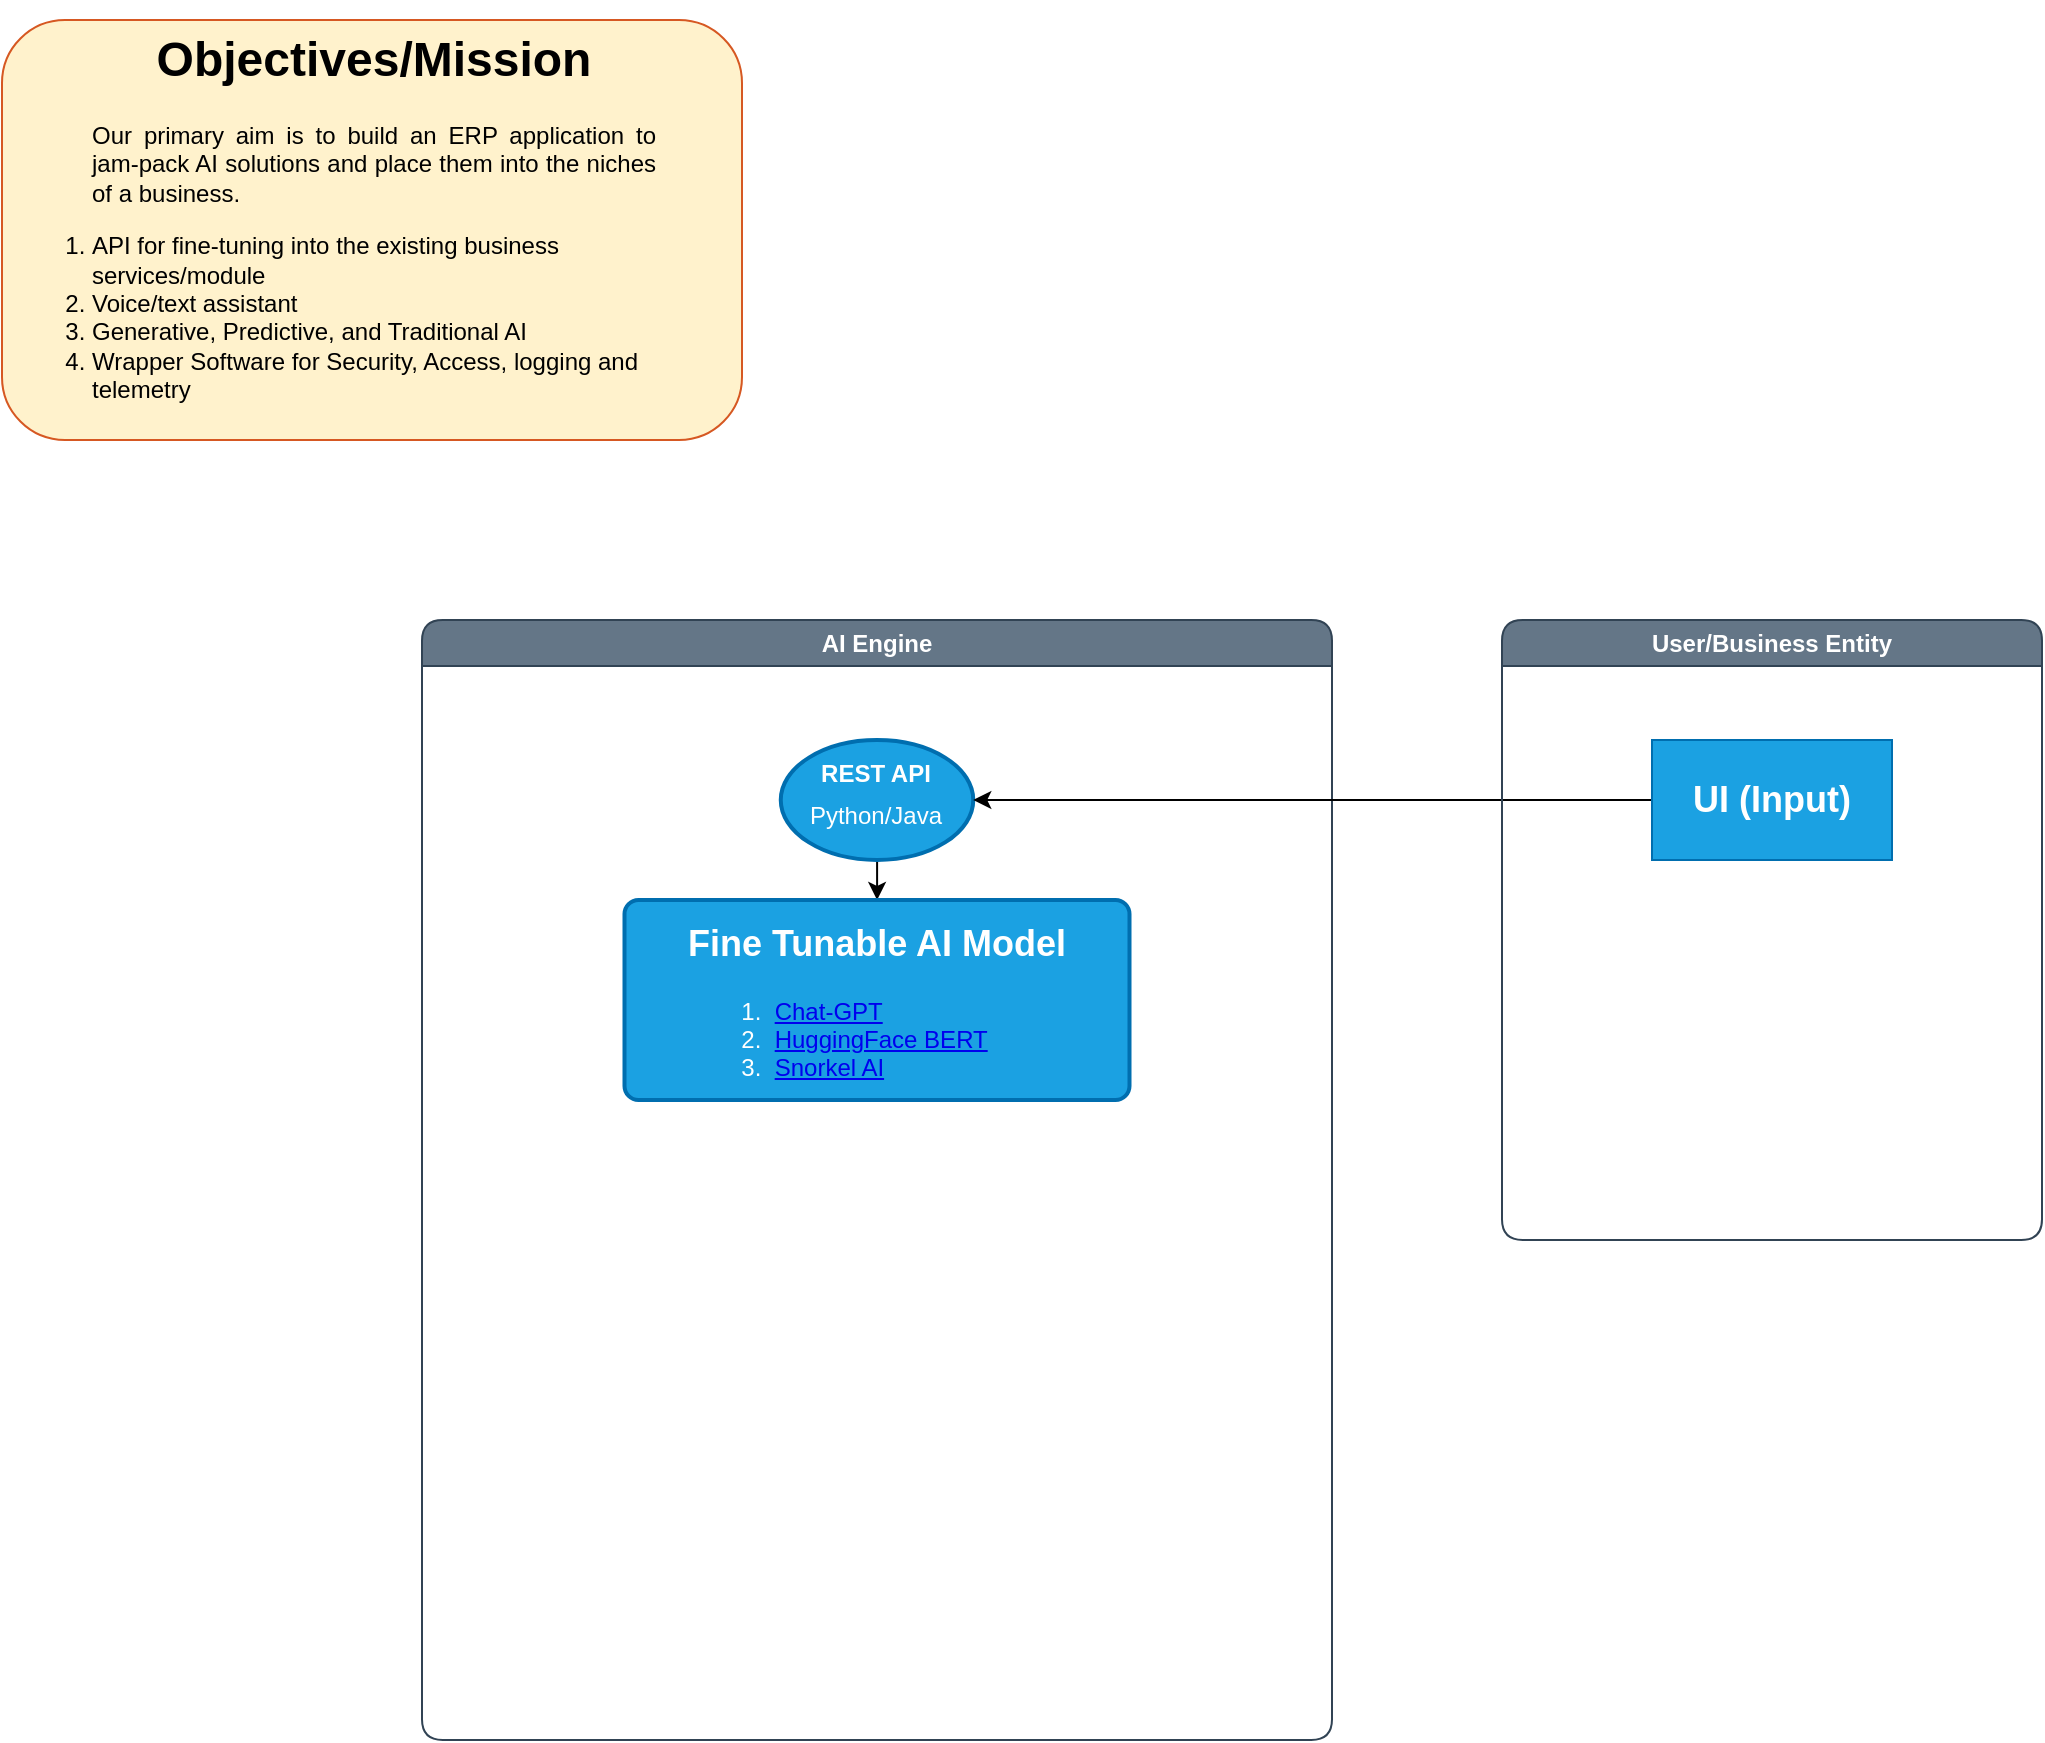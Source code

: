 <mxfile version="22.1.5" type="github">
  <diagram name="Page-1" id="GCuxLxOxD08WY95o4TsF">
    <mxGraphModel dx="2284" dy="790" grid="1" gridSize="10" guides="1" tooltips="1" connect="1" arrows="1" fold="1" page="1" pageScale="1" pageWidth="850" pageHeight="1100" math="0" shadow="0">
      <root>
        <mxCell id="0" />
        <mxCell id="1" parent="0" />
        <mxCell id="XNfelhOZbHUISLfhdvYN-2" value="&lt;h1 align=&quot;center&quot;&gt;Objectives/Mission&lt;br&gt;&lt;/h1&gt;&lt;blockquote&gt;&lt;div align=&quot;justify&quot;&gt;Our primary aim is to build an ERP application to jam-pack AI solutions and place them into the niches of a business.&lt;br&gt;&lt;/div&gt;&lt;/blockquote&gt;&lt;ol&gt;&lt;li&gt;API for fine-tuning into the existing business services/module&lt;br&gt;&lt;/li&gt;&lt;li&gt;Voice/text assistant&lt;/li&gt;&lt;li&gt;Generative, Predictive, and Traditional AI&lt;br&gt;&lt;/li&gt;&lt;li&gt;Wrapper Software for Security, Access, logging and telemetry&lt;/li&gt;&lt;/ol&gt;" style="text;html=1;strokeColor=#D65822;fillColor=#fff2cc;spacing=5;spacingTop=-20;whiteSpace=wrap;overflow=hidden;rounded=1;labelBorderColor=none;labelBackgroundColor=none;" vertex="1" parent="1">
          <mxGeometry x="-830" y="20" width="370" height="210" as="geometry" />
        </mxCell>
        <mxCell id="XNfelhOZbHUISLfhdvYN-3" value="&lt;div&gt;AI Engine&lt;/div&gt;" style="swimlane;whiteSpace=wrap;html=1;rounded=1;fillColor=#647687;fontColor=#ffffff;strokeColor=#314354;glass=0;fillStyle=auto;gradientColor=none;" vertex="1" parent="1">
          <mxGeometry x="-620" y="320" width="455" height="560" as="geometry" />
        </mxCell>
        <mxCell id="XNfelhOZbHUISLfhdvYN-10" style="edgeStyle=orthogonalEdgeStyle;rounded=1;orthogonalLoop=1;jettySize=auto;html=1;entryX=0.5;entryY=0;entryDx=0;entryDy=0;" edge="1" parent="XNfelhOZbHUISLfhdvYN-3" source="XNfelhOZbHUISLfhdvYN-5" target="XNfelhOZbHUISLfhdvYN-6">
          <mxGeometry relative="1" as="geometry" />
        </mxCell>
        <mxCell id="XNfelhOZbHUISLfhdvYN-5" value="&lt;h3 style=&quot;line-height: 0%;&quot;&gt;&lt;b&gt;&lt;font style=&quot;font-size: 12px;&quot;&gt;REST API&lt;/font&gt;&lt;/b&gt;&lt;/h3&gt;&lt;div&gt;Python/Java&lt;/div&gt;&lt;div&gt;&lt;br&gt;&lt;/div&gt;" style="strokeWidth=2;html=1;shape=mxgraph.flowchart.start_1;whiteSpace=wrap;rounded=1;fillColor=#1ba1e2;fontColor=#ffffff;strokeColor=#006EAF;" vertex="1" parent="XNfelhOZbHUISLfhdvYN-3">
          <mxGeometry x="179.38" y="60" width="96.25" height="60" as="geometry" />
        </mxCell>
        <mxCell id="XNfelhOZbHUISLfhdvYN-6" value="&lt;h2&gt;Fine Tunable AI Model&lt;/h2&gt;&lt;div align=&quot;left&quot;&gt;&lt;ol&gt;&lt;li&gt;&amp;nbsp;&lt;a href=&quot;https://platform.openai.com/docs/guides/fine-tuning&quot;&gt;Chat-GPT&lt;/a&gt;&lt;/li&gt;&lt;li&gt;&amp;nbsp;&lt;a href=&quot;https://huggingface.co/distilbert-base-uncased&quot;&gt;HuggingFace BERT&lt;/a&gt;&lt;/li&gt;&lt;li&gt;&amp;nbsp;&lt;a href=&quot;https://snorkel.ai/snorkel-flow/model-training/&quot;&gt;Snorkel AI&lt;/a&gt;&lt;br&gt;&lt;/li&gt;&lt;/ol&gt;&lt;/div&gt;" style="rounded=1;whiteSpace=wrap;html=1;absoluteArcSize=1;arcSize=14;strokeWidth=2;fillColor=#1ba1e2;fontColor=#ffffff;strokeColor=#006EAF;" vertex="1" parent="XNfelhOZbHUISLfhdvYN-3">
          <mxGeometry x="101.25" y="140" width="252.5" height="100" as="geometry" />
        </mxCell>
        <mxCell id="XNfelhOZbHUISLfhdvYN-14" value="" style="endArrow=classic;html=1;rounded=1;" edge="1" parent="XNfelhOZbHUISLfhdvYN-3">
          <mxGeometry width="50" height="50" relative="1" as="geometry">
            <mxPoint x="620" y="90" as="sourcePoint" />
            <mxPoint x="275.63" y="90" as="targetPoint" />
            <Array as="points" />
          </mxGeometry>
        </mxCell>
        <mxCell id="XNfelhOZbHUISLfhdvYN-11" value="User/Business Entity" style="swimlane;whiteSpace=wrap;html=1;rounded=1;fillColor=#647687;fontColor=#ffffff;strokeColor=#314354;" vertex="1" parent="1">
          <mxGeometry x="-80" y="320" width="270" height="310" as="geometry" />
        </mxCell>
        <mxCell id="XNfelhOZbHUISLfhdvYN-12" value="&lt;h2&gt;UI (Input)&lt;/h2&gt;" style="rounded=0;whiteSpace=wrap;html=1;fillColor=#1ba1e2;fontColor=#ffffff;strokeColor=#006EAF;" vertex="1" parent="XNfelhOZbHUISLfhdvYN-11">
          <mxGeometry x="75" y="60" width="120" height="60" as="geometry" />
        </mxCell>
      </root>
    </mxGraphModel>
  </diagram>
</mxfile>
